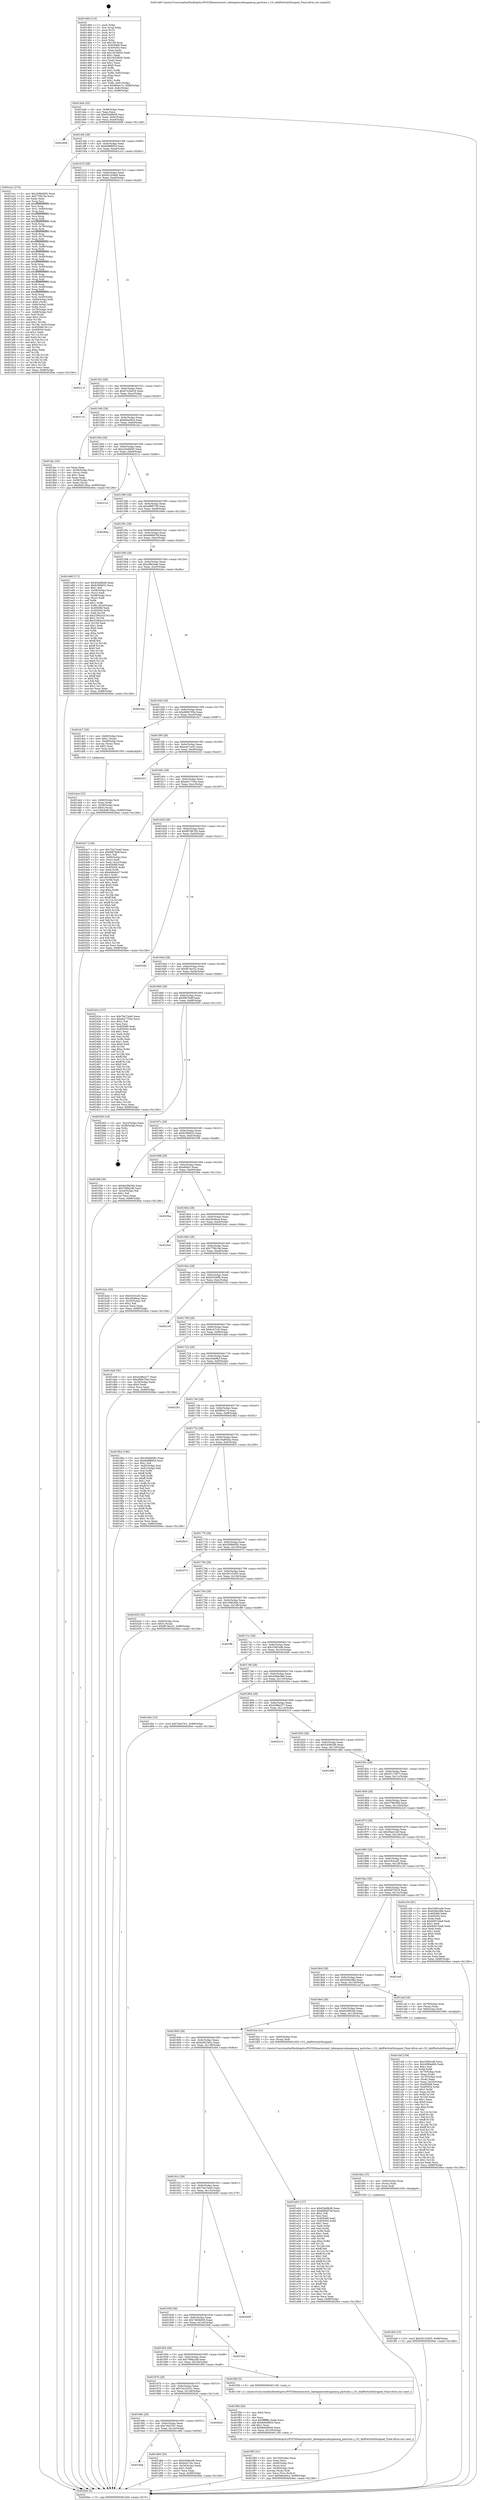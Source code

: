digraph "0x401460" {
  label = "0x401460 (/mnt/c/Users/mathe/Desktop/tcc/POCII/binaries/extr_labenginecodecgamecg_particles.c_CG_AddParticleShrapnel_Final-ollvm.out::main(0))"
  labelloc = "t"
  node[shape=record]

  Entry [label="",width=0.3,height=0.3,shape=circle,fillcolor=black,style=filled]
  "0x4014d4" [label="{
     0x4014d4 [32]\l
     | [instrs]\l
     &nbsp;&nbsp;0x4014d4 \<+6\>: mov -0x88(%rbp),%eax\l
     &nbsp;&nbsp;0x4014da \<+2\>: mov %eax,%ecx\l
     &nbsp;&nbsp;0x4014dc \<+6\>: sub $0x83ddfb08,%ecx\l
     &nbsp;&nbsp;0x4014e2 \<+6\>: mov %eax,-0x9c(%rbp)\l
     &nbsp;&nbsp;0x4014e8 \<+6\>: mov %ecx,-0xa0(%rbp)\l
     &nbsp;&nbsp;0x4014ee \<+6\>: je 0000000000402608 \<main+0x11a8\>\l
  }"]
  "0x402608" [label="{
     0x402608\l
  }", style=dashed]
  "0x4014f4" [label="{
     0x4014f4 [28]\l
     | [instrs]\l
     &nbsp;&nbsp;0x4014f4 \<+5\>: jmp 00000000004014f9 \<main+0x99\>\l
     &nbsp;&nbsp;0x4014f9 \<+6\>: mov -0x9c(%rbp),%eax\l
     &nbsp;&nbsp;0x4014ff \<+5\>: sub $0x848f895d,%eax\l
     &nbsp;&nbsp;0x401504 \<+6\>: mov %eax,-0xa4(%rbp)\l
     &nbsp;&nbsp;0x40150a \<+6\>: je 0000000000401a1c \<main+0x5bc\>\l
  }"]
  Exit [label="",width=0.3,height=0.3,shape=circle,fillcolor=black,style=filled,peripheries=2]
  "0x401a1c" [label="{
     0x401a1c [274]\l
     | [instrs]\l
     &nbsp;&nbsp;0x401a1c \<+5\>: mov $0x209b6092,%eax\l
     &nbsp;&nbsp;0x401a21 \<+5\>: mov $0x778b19a,%ecx\l
     &nbsp;&nbsp;0x401a26 \<+2\>: xor %edx,%edx\l
     &nbsp;&nbsp;0x401a28 \<+3\>: mov %rsp,%rsi\l
     &nbsp;&nbsp;0x401a2b \<+4\>: add $0xfffffffffffffff0,%rsi\l
     &nbsp;&nbsp;0x401a2f \<+3\>: mov %rsi,%rsp\l
     &nbsp;&nbsp;0x401a32 \<+4\>: mov %rsi,-0x80(%rbp)\l
     &nbsp;&nbsp;0x401a36 \<+3\>: mov %rsp,%rsi\l
     &nbsp;&nbsp;0x401a39 \<+4\>: add $0xfffffffffffffff0,%rsi\l
     &nbsp;&nbsp;0x401a3d \<+3\>: mov %rsi,%rsp\l
     &nbsp;&nbsp;0x401a40 \<+3\>: mov %rsp,%rdi\l
     &nbsp;&nbsp;0x401a43 \<+4\>: add $0xfffffffffffffff0,%rdi\l
     &nbsp;&nbsp;0x401a47 \<+3\>: mov %rdi,%rsp\l
     &nbsp;&nbsp;0x401a4a \<+4\>: mov %rdi,-0x78(%rbp)\l
     &nbsp;&nbsp;0x401a4e \<+3\>: mov %rsp,%rdi\l
     &nbsp;&nbsp;0x401a51 \<+4\>: add $0xfffffffffffffff0,%rdi\l
     &nbsp;&nbsp;0x401a55 \<+3\>: mov %rdi,%rsp\l
     &nbsp;&nbsp;0x401a58 \<+4\>: mov %rdi,-0x70(%rbp)\l
     &nbsp;&nbsp;0x401a5c \<+3\>: mov %rsp,%rdi\l
     &nbsp;&nbsp;0x401a5f \<+4\>: add $0xfffffffffffffff0,%rdi\l
     &nbsp;&nbsp;0x401a63 \<+3\>: mov %rdi,%rsp\l
     &nbsp;&nbsp;0x401a66 \<+4\>: mov %rdi,-0x68(%rbp)\l
     &nbsp;&nbsp;0x401a6a \<+3\>: mov %rsp,%rdi\l
     &nbsp;&nbsp;0x401a6d \<+4\>: add $0xfffffffffffffff0,%rdi\l
     &nbsp;&nbsp;0x401a71 \<+3\>: mov %rdi,%rsp\l
     &nbsp;&nbsp;0x401a74 \<+4\>: mov %rdi,-0x60(%rbp)\l
     &nbsp;&nbsp;0x401a78 \<+3\>: mov %rsp,%rdi\l
     &nbsp;&nbsp;0x401a7b \<+4\>: add $0xfffffffffffffff0,%rdi\l
     &nbsp;&nbsp;0x401a7f \<+3\>: mov %rdi,%rsp\l
     &nbsp;&nbsp;0x401a82 \<+4\>: mov %rdi,-0x58(%rbp)\l
     &nbsp;&nbsp;0x401a86 \<+3\>: mov %rsp,%rdi\l
     &nbsp;&nbsp;0x401a89 \<+4\>: add $0xfffffffffffffff0,%rdi\l
     &nbsp;&nbsp;0x401a8d \<+3\>: mov %rdi,%rsp\l
     &nbsp;&nbsp;0x401a90 \<+4\>: mov %rdi,-0x50(%rbp)\l
     &nbsp;&nbsp;0x401a94 \<+3\>: mov %rsp,%rdi\l
     &nbsp;&nbsp;0x401a97 \<+4\>: add $0xfffffffffffffff0,%rdi\l
     &nbsp;&nbsp;0x401a9b \<+3\>: mov %rdi,%rsp\l
     &nbsp;&nbsp;0x401a9e \<+4\>: mov %rdi,-0x48(%rbp)\l
     &nbsp;&nbsp;0x401aa2 \<+3\>: mov %rsp,%rdi\l
     &nbsp;&nbsp;0x401aa5 \<+4\>: add $0xfffffffffffffff0,%rdi\l
     &nbsp;&nbsp;0x401aa9 \<+3\>: mov %rdi,%rsp\l
     &nbsp;&nbsp;0x401aac \<+4\>: mov %rdi,-0x40(%rbp)\l
     &nbsp;&nbsp;0x401ab0 \<+4\>: mov -0x80(%rbp),%rdi\l
     &nbsp;&nbsp;0x401ab4 \<+6\>: movl $0x0,(%rdi)\l
     &nbsp;&nbsp;0x401aba \<+7\>: mov -0x8c(%rbp),%r8d\l
     &nbsp;&nbsp;0x401ac1 \<+3\>: mov %r8d,(%rsi)\l
     &nbsp;&nbsp;0x401ac4 \<+4\>: mov -0x78(%rbp),%rdi\l
     &nbsp;&nbsp;0x401ac8 \<+7\>: mov -0x98(%rbp),%r9\l
     &nbsp;&nbsp;0x401acf \<+3\>: mov %r9,(%rdi)\l
     &nbsp;&nbsp;0x401ad2 \<+3\>: cmpl $0x2,(%rsi)\l
     &nbsp;&nbsp;0x401ad5 \<+4\>: setne %r10b\l
     &nbsp;&nbsp;0x401ad9 \<+4\>: and $0x1,%r10b\l
     &nbsp;&nbsp;0x401add \<+4\>: mov %r10b,-0x35(%rbp)\l
     &nbsp;&nbsp;0x401ae1 \<+8\>: mov 0x405068,%r11d\l
     &nbsp;&nbsp;0x401ae9 \<+7\>: mov 0x405054,%ebx\l
     &nbsp;&nbsp;0x401af0 \<+3\>: sub $0x1,%edx\l
     &nbsp;&nbsp;0x401af3 \<+3\>: mov %r11d,%r14d\l
     &nbsp;&nbsp;0x401af6 \<+3\>: add %edx,%r14d\l
     &nbsp;&nbsp;0x401af9 \<+4\>: imul %r14d,%r11d\l
     &nbsp;&nbsp;0x401afd \<+4\>: and $0x1,%r11d\l
     &nbsp;&nbsp;0x401b01 \<+4\>: cmp $0x0,%r11d\l
     &nbsp;&nbsp;0x401b05 \<+4\>: sete %r10b\l
     &nbsp;&nbsp;0x401b09 \<+3\>: cmp $0xa,%ebx\l
     &nbsp;&nbsp;0x401b0c \<+4\>: setl %r15b\l
     &nbsp;&nbsp;0x401b10 \<+3\>: mov %r10b,%r12b\l
     &nbsp;&nbsp;0x401b13 \<+3\>: and %r15b,%r12b\l
     &nbsp;&nbsp;0x401b16 \<+3\>: xor %r15b,%r10b\l
     &nbsp;&nbsp;0x401b19 \<+3\>: or %r10b,%r12b\l
     &nbsp;&nbsp;0x401b1c \<+4\>: test $0x1,%r12b\l
     &nbsp;&nbsp;0x401b20 \<+3\>: cmovne %ecx,%eax\l
     &nbsp;&nbsp;0x401b23 \<+6\>: mov %eax,-0x88(%rbp)\l
     &nbsp;&nbsp;0x401b29 \<+5\>: jmp 00000000004026ee \<main+0x128e\>\l
  }"]
  "0x401510" [label="{
     0x401510 [28]\l
     | [instrs]\l
     &nbsp;&nbsp;0x401510 \<+5\>: jmp 0000000000401515 \<main+0xb5\>\l
     &nbsp;&nbsp;0x401515 \<+6\>: mov -0x9c(%rbp),%eax\l
     &nbsp;&nbsp;0x40151b \<+5\>: sub $0x951d36e9,%eax\l
     &nbsp;&nbsp;0x401520 \<+6\>: mov %eax,-0xa8(%rbp)\l
     &nbsp;&nbsp;0x401526 \<+6\>: je 000000000040211f \<main+0xcbf\>\l
  }"]
  "0x401fe9" [label="{
     0x401fe9 [15]\l
     | [instrs]\l
     &nbsp;&nbsp;0x401fe9 \<+10\>: movl $0x29133455,-0x88(%rbp)\l
     &nbsp;&nbsp;0x401ff3 \<+5\>: jmp 00000000004026ee \<main+0x128e\>\l
  }"]
  "0x40211f" [label="{
     0x40211f\l
  }", style=dashed]
  "0x40152c" [label="{
     0x40152c [28]\l
     | [instrs]\l
     &nbsp;&nbsp;0x40152c \<+5\>: jmp 0000000000401531 \<main+0xd1\>\l
     &nbsp;&nbsp;0x401531 \<+6\>: mov -0x9c(%rbp),%eax\l
     &nbsp;&nbsp;0x401537 \<+5\>: sub $0x97a3bd18,%eax\l
     &nbsp;&nbsp;0x40153c \<+6\>: mov %eax,-0xac(%rbp)\l
     &nbsp;&nbsp;0x401542 \<+6\>: je 0000000000402110 \<main+0xcb0\>\l
  }"]
  "0x401fda" [label="{
     0x401fda [15]\l
     | [instrs]\l
     &nbsp;&nbsp;0x401fda \<+4\>: mov -0x60(%rbp),%rax\l
     &nbsp;&nbsp;0x401fde \<+3\>: mov (%rax),%rax\l
     &nbsp;&nbsp;0x401fe1 \<+3\>: mov %rax,%rdi\l
     &nbsp;&nbsp;0x401fe4 \<+5\>: call 0000000000401030 \<free@plt\>\l
     | [calls]\l
     &nbsp;&nbsp;0x401030 \{1\} (unknown)\l
  }"]
  "0x402110" [label="{
     0x402110\l
  }", style=dashed]
  "0x401548" [label="{
     0x401548 [28]\l
     | [instrs]\l
     &nbsp;&nbsp;0x401548 \<+5\>: jmp 000000000040154d \<main+0xed\>\l
     &nbsp;&nbsp;0x40154d \<+6\>: mov -0x9c(%rbp),%eax\l
     &nbsp;&nbsp;0x401553 \<+5\>: sub $0x9dee0fc4,%eax\l
     &nbsp;&nbsp;0x401558 \<+6\>: mov %eax,-0xb0(%rbp)\l
     &nbsp;&nbsp;0x40155e \<+6\>: je 0000000000401fac \<main+0xb4c\>\l
  }"]
  "0x401f83" [label="{
     0x401f83 [41]\l
     | [instrs]\l
     &nbsp;&nbsp;0x401f83 \<+6\>: mov -0x150(%rbp),%ecx\l
     &nbsp;&nbsp;0x401f89 \<+3\>: imul %eax,%ecx\l
     &nbsp;&nbsp;0x401f8c \<+4\>: mov -0x60(%rbp),%rsi\l
     &nbsp;&nbsp;0x401f90 \<+3\>: mov (%rsi),%rsi\l
     &nbsp;&nbsp;0x401f93 \<+4\>: mov -0x58(%rbp),%rdi\l
     &nbsp;&nbsp;0x401f97 \<+3\>: movslq (%rdi),%rdi\l
     &nbsp;&nbsp;0x401f9a \<+3\>: mov %ecx,(%rsi,%rdi,4)\l
     &nbsp;&nbsp;0x401f9d \<+10\>: movl $0x9dee0fc4,-0x88(%rbp)\l
     &nbsp;&nbsp;0x401fa7 \<+5\>: jmp 00000000004026ee \<main+0x128e\>\l
  }"]
  "0x401fac" [label="{
     0x401fac [34]\l
     | [instrs]\l
     &nbsp;&nbsp;0x401fac \<+2\>: xor %eax,%eax\l
     &nbsp;&nbsp;0x401fae \<+4\>: mov -0x58(%rbp),%rcx\l
     &nbsp;&nbsp;0x401fb2 \<+2\>: mov (%rcx),%edx\l
     &nbsp;&nbsp;0x401fb4 \<+3\>: sub $0x1,%eax\l
     &nbsp;&nbsp;0x401fb7 \<+2\>: sub %eax,%edx\l
     &nbsp;&nbsp;0x401fb9 \<+4\>: mov -0x58(%rbp),%rcx\l
     &nbsp;&nbsp;0x401fbd \<+2\>: mov %edx,(%rcx)\l
     &nbsp;&nbsp;0x401fbf \<+10\>: movl $0x6d9158ca,-0x88(%rbp)\l
     &nbsp;&nbsp;0x401fc9 \<+5\>: jmp 00000000004026ee \<main+0x128e\>\l
  }"]
  "0x401564" [label="{
     0x401564 [28]\l
     | [instrs]\l
     &nbsp;&nbsp;0x401564 \<+5\>: jmp 0000000000401569 \<main+0x109\>\l
     &nbsp;&nbsp;0x401569 \<+6\>: mov -0x9c(%rbp),%eax\l
     &nbsp;&nbsp;0x40156f \<+5\>: sub $0xa2bd0d45,%eax\l
     &nbsp;&nbsp;0x401574 \<+6\>: mov %eax,-0xb4(%rbp)\l
     &nbsp;&nbsp;0x40157a \<+6\>: je 00000000004021cc \<main+0xd6c\>\l
  }"]
  "0x401f5b" [label="{
     0x401f5b [40]\l
     | [instrs]\l
     &nbsp;&nbsp;0x401f5b \<+5\>: mov $0x2,%ecx\l
     &nbsp;&nbsp;0x401f60 \<+1\>: cltd\l
     &nbsp;&nbsp;0x401f61 \<+2\>: idiv %ecx\l
     &nbsp;&nbsp;0x401f63 \<+6\>: imul $0xfffffffe,%edx,%ecx\l
     &nbsp;&nbsp;0x401f69 \<+6\>: add $0x8e648830,%ecx\l
     &nbsp;&nbsp;0x401f6f \<+3\>: add $0x1,%ecx\l
     &nbsp;&nbsp;0x401f72 \<+6\>: sub $0x8e648830,%ecx\l
     &nbsp;&nbsp;0x401f78 \<+6\>: mov %ecx,-0x150(%rbp)\l
     &nbsp;&nbsp;0x401f7e \<+5\>: call 0000000000401160 \<next_i\>\l
     | [calls]\l
     &nbsp;&nbsp;0x401160 \{1\} (/mnt/c/Users/mathe/Desktop/tcc/POCII/binaries/extr_labenginecodecgamecg_particles.c_CG_AddParticleShrapnel_Final-ollvm.out::next_i)\l
  }"]
  "0x4021cc" [label="{
     0x4021cc\l
  }", style=dashed]
  "0x401580" [label="{
     0x401580 [28]\l
     | [instrs]\l
     &nbsp;&nbsp;0x401580 \<+5\>: jmp 0000000000401585 \<main+0x125\>\l
     &nbsp;&nbsp;0x401585 \<+6\>: mov -0x9c(%rbp),%eax\l
     &nbsp;&nbsp;0x40158b \<+5\>: sub $0xaf8f0756,%eax\l
     &nbsp;&nbsp;0x401590 \<+6\>: mov %eax,-0xb8(%rbp)\l
     &nbsp;&nbsp;0x401596 \<+6\>: je 000000000040266a \<main+0x120a\>\l
  }"]
  "0x401de4" [label="{
     0x401de4 [32]\l
     | [instrs]\l
     &nbsp;&nbsp;0x401de4 \<+4\>: mov -0x60(%rbp),%rdi\l
     &nbsp;&nbsp;0x401de8 \<+3\>: mov %rax,(%rdi)\l
     &nbsp;&nbsp;0x401deb \<+4\>: mov -0x58(%rbp),%rax\l
     &nbsp;&nbsp;0x401def \<+6\>: movl $0x0,(%rax)\l
     &nbsp;&nbsp;0x401df5 \<+10\>: movl $0x6d9158ca,-0x88(%rbp)\l
     &nbsp;&nbsp;0x401dff \<+5\>: jmp 00000000004026ee \<main+0x128e\>\l
  }"]
  "0x40266a" [label="{
     0x40266a\l
  }", style=dashed]
  "0x40159c" [label="{
     0x40159c [28]\l
     | [instrs]\l
     &nbsp;&nbsp;0x40159c \<+5\>: jmp 00000000004015a1 \<main+0x141\>\l
     &nbsp;&nbsp;0x4015a1 \<+6\>: mov -0x9c(%rbp),%eax\l
     &nbsp;&nbsp;0x4015a7 \<+5\>: sub $0xb666d7bf,%eax\l
     &nbsp;&nbsp;0x4015ac \<+6\>: mov %eax,-0xbc(%rbp)\l
     &nbsp;&nbsp;0x4015b2 \<+6\>: je 0000000000401e8d \<main+0xa2d\>\l
  }"]
  "0x4019a8" [label="{
     0x4019a8\l
  }", style=dashed]
  "0x401e8d" [label="{
     0x401e8d [171]\l
     | [instrs]\l
     &nbsp;&nbsp;0x401e8d \<+5\>: mov $0x83ddfb08,%eax\l
     &nbsp;&nbsp;0x401e92 \<+5\>: mov $0xfc569d32,%ecx\l
     &nbsp;&nbsp;0x401e97 \<+2\>: mov $0x1,%dl\l
     &nbsp;&nbsp;0x401e99 \<+4\>: mov -0x58(%rbp),%rsi\l
     &nbsp;&nbsp;0x401e9d \<+2\>: mov (%rsi),%edi\l
     &nbsp;&nbsp;0x401e9f \<+4\>: mov -0x68(%rbp),%rsi\l
     &nbsp;&nbsp;0x401ea3 \<+2\>: cmp (%rsi),%edi\l
     &nbsp;&nbsp;0x401ea5 \<+4\>: setl %r8b\l
     &nbsp;&nbsp;0x401ea9 \<+4\>: and $0x1,%r8b\l
     &nbsp;&nbsp;0x401ead \<+4\>: mov %r8b,-0x2d(%rbp)\l
     &nbsp;&nbsp;0x401eb1 \<+7\>: mov 0x405068,%edi\l
     &nbsp;&nbsp;0x401eb8 \<+8\>: mov 0x405054,%r9d\l
     &nbsp;&nbsp;0x401ec0 \<+3\>: mov %edi,%r10d\l
     &nbsp;&nbsp;0x401ec3 \<+7\>: sub $0x229b2e1f,%r10d\l
     &nbsp;&nbsp;0x401eca \<+4\>: sub $0x1,%r10d\l
     &nbsp;&nbsp;0x401ece \<+7\>: add $0x229b2e1f,%r10d\l
     &nbsp;&nbsp;0x401ed5 \<+4\>: imul %r10d,%edi\l
     &nbsp;&nbsp;0x401ed9 \<+3\>: and $0x1,%edi\l
     &nbsp;&nbsp;0x401edc \<+3\>: cmp $0x0,%edi\l
     &nbsp;&nbsp;0x401edf \<+4\>: sete %r8b\l
     &nbsp;&nbsp;0x401ee3 \<+4\>: cmp $0xa,%r9d\l
     &nbsp;&nbsp;0x401ee7 \<+4\>: setl %r11b\l
     &nbsp;&nbsp;0x401eeb \<+3\>: mov %r8b,%bl\l
     &nbsp;&nbsp;0x401eee \<+3\>: xor $0xff,%bl\l
     &nbsp;&nbsp;0x401ef1 \<+3\>: mov %r11b,%r14b\l
     &nbsp;&nbsp;0x401ef4 \<+4\>: xor $0xff,%r14b\l
     &nbsp;&nbsp;0x401ef8 \<+3\>: xor $0x0,%dl\l
     &nbsp;&nbsp;0x401efb \<+3\>: mov %bl,%r15b\l
     &nbsp;&nbsp;0x401efe \<+4\>: and $0x0,%r15b\l
     &nbsp;&nbsp;0x401f02 \<+3\>: and %dl,%r8b\l
     &nbsp;&nbsp;0x401f05 \<+3\>: mov %r14b,%r12b\l
     &nbsp;&nbsp;0x401f08 \<+4\>: and $0x0,%r12b\l
     &nbsp;&nbsp;0x401f0c \<+3\>: and %dl,%r11b\l
     &nbsp;&nbsp;0x401f0f \<+3\>: or %r8b,%r15b\l
     &nbsp;&nbsp;0x401f12 \<+3\>: or %r11b,%r12b\l
     &nbsp;&nbsp;0x401f15 \<+3\>: xor %r12b,%r15b\l
     &nbsp;&nbsp;0x401f18 \<+3\>: or %r14b,%bl\l
     &nbsp;&nbsp;0x401f1b \<+3\>: xor $0xff,%bl\l
     &nbsp;&nbsp;0x401f1e \<+3\>: or $0x0,%dl\l
     &nbsp;&nbsp;0x401f21 \<+2\>: and %dl,%bl\l
     &nbsp;&nbsp;0x401f23 \<+3\>: or %bl,%r15b\l
     &nbsp;&nbsp;0x401f26 \<+4\>: test $0x1,%r15b\l
     &nbsp;&nbsp;0x401f2a \<+3\>: cmovne %ecx,%eax\l
     &nbsp;&nbsp;0x401f2d \<+6\>: mov %eax,-0x88(%rbp)\l
     &nbsp;&nbsp;0x401f33 \<+5\>: jmp 00000000004026ee \<main+0x128e\>\l
  }"]
  "0x4015b8" [label="{
     0x4015b8 [28]\l
     | [instrs]\l
     &nbsp;&nbsp;0x4015b8 \<+5\>: jmp 00000000004015bd \<main+0x15d\>\l
     &nbsp;&nbsp;0x4015bd \<+6\>: mov -0x9c(%rbp),%eax\l
     &nbsp;&nbsp;0x4015c3 \<+5\>: sub $0xcf9b3eab,%eax\l
     &nbsp;&nbsp;0x4015c8 \<+6\>: mov %eax,-0xc0(%rbp)\l
     &nbsp;&nbsp;0x4015ce \<+6\>: je 00000000004022ea \<main+0xe8a\>\l
  }"]
  "0x401d6d" [label="{
     0x401d6d [30]\l
     | [instrs]\l
     &nbsp;&nbsp;0x401d6d \<+5\>: mov $0x5458e2f6,%eax\l
     &nbsp;&nbsp;0x401d72 \<+5\>: mov $0xbcb7c0c,%ecx\l
     &nbsp;&nbsp;0x401d77 \<+3\>: mov -0x34(%rbp),%edx\l
     &nbsp;&nbsp;0x401d7a \<+3\>: cmp $0x1,%edx\l
     &nbsp;&nbsp;0x401d7d \<+3\>: cmovl %ecx,%eax\l
     &nbsp;&nbsp;0x401d80 \<+6\>: mov %eax,-0x88(%rbp)\l
     &nbsp;&nbsp;0x401d86 \<+5\>: jmp 00000000004026ee \<main+0x128e\>\l
  }"]
  "0x4022ea" [label="{
     0x4022ea\l
  }", style=dashed]
  "0x4015d4" [label="{
     0x4015d4 [28]\l
     | [instrs]\l
     &nbsp;&nbsp;0x4015d4 \<+5\>: jmp 00000000004015d9 \<main+0x179\>\l
     &nbsp;&nbsp;0x4015d9 \<+6\>: mov -0x9c(%rbp),%eax\l
     &nbsp;&nbsp;0x4015df \<+5\>: sub $0xd08b705e,%eax\l
     &nbsp;&nbsp;0x4015e4 \<+6\>: mov %eax,-0xc4(%rbp)\l
     &nbsp;&nbsp;0x4015ea \<+6\>: je 0000000000401dc7 \<main+0x967\>\l
  }"]
  "0x40198c" [label="{
     0x40198c [28]\l
     | [instrs]\l
     &nbsp;&nbsp;0x40198c \<+5\>: jmp 0000000000401991 \<main+0x531\>\l
     &nbsp;&nbsp;0x401991 \<+6\>: mov -0x9c(%rbp),%eax\l
     &nbsp;&nbsp;0x401997 \<+5\>: sub $0x7eb47fc1,%eax\l
     &nbsp;&nbsp;0x40199c \<+6\>: mov %eax,-0x14c(%rbp)\l
     &nbsp;&nbsp;0x4019a2 \<+6\>: je 0000000000401d6d \<main+0x90d\>\l
  }"]
  "0x401dc7" [label="{
     0x401dc7 [29]\l
     | [instrs]\l
     &nbsp;&nbsp;0x401dc7 \<+4\>: mov -0x68(%rbp),%rax\l
     &nbsp;&nbsp;0x401dcb \<+6\>: movl $0x1,(%rax)\l
     &nbsp;&nbsp;0x401dd1 \<+4\>: mov -0x68(%rbp),%rax\l
     &nbsp;&nbsp;0x401dd5 \<+3\>: movslq (%rax),%rax\l
     &nbsp;&nbsp;0x401dd8 \<+4\>: shl $0x2,%rax\l
     &nbsp;&nbsp;0x401ddc \<+3\>: mov %rax,%rdi\l
     &nbsp;&nbsp;0x401ddf \<+5\>: call 0000000000401050 \<malloc@plt\>\l
     | [calls]\l
     &nbsp;&nbsp;0x401050 \{1\} (unknown)\l
  }"]
  "0x4015f0" [label="{
     0x4015f0 [28]\l
     | [instrs]\l
     &nbsp;&nbsp;0x4015f0 \<+5\>: jmp 00000000004015f5 \<main+0x195\>\l
     &nbsp;&nbsp;0x4015f5 \<+6\>: mov -0x9c(%rbp),%eax\l
     &nbsp;&nbsp;0x4015fb \<+5\>: sub $0xe4e7ce43,%eax\l
     &nbsp;&nbsp;0x401600 \<+6\>: mov %eax,-0xc8(%rbp)\l
     &nbsp;&nbsp;0x401606 \<+6\>: je 0000000000402323 \<main+0xec3\>\l
  }"]
  "0x40262d" [label="{
     0x40262d\l
  }", style=dashed]
  "0x402323" [label="{
     0x402323\l
  }", style=dashed]
  "0x40160c" [label="{
     0x40160c [28]\l
     | [instrs]\l
     &nbsp;&nbsp;0x40160c \<+5\>: jmp 0000000000401611 \<main+0x1b1\>\l
     &nbsp;&nbsp;0x401611 \<+6\>: mov -0x9c(%rbp),%eax\l
     &nbsp;&nbsp;0x401617 \<+5\>: sub $0xebc7755a,%eax\l
     &nbsp;&nbsp;0x40161c \<+6\>: mov %eax,-0xcc(%rbp)\l
     &nbsp;&nbsp;0x401622 \<+6\>: je 00000000004024c7 \<main+0x1067\>\l
  }"]
  "0x401970" [label="{
     0x401970 [28]\l
     | [instrs]\l
     &nbsp;&nbsp;0x401970 \<+5\>: jmp 0000000000401975 \<main+0x515\>\l
     &nbsp;&nbsp;0x401975 \<+6\>: mov -0x9c(%rbp),%eax\l
     &nbsp;&nbsp;0x40197b \<+5\>: sub $0x7e21b231,%eax\l
     &nbsp;&nbsp;0x401980 \<+6\>: mov %eax,-0x148(%rbp)\l
     &nbsp;&nbsp;0x401986 \<+6\>: je 000000000040262d \<main+0x11cd\>\l
  }"]
  "0x4024c7" [label="{
     0x4024c7 [156]\l
     | [instrs]\l
     &nbsp;&nbsp;0x4024c7 \<+5\>: mov $0x70a73e40,%eax\l
     &nbsp;&nbsp;0x4024cc \<+5\>: mov $0xf987fa9f,%ecx\l
     &nbsp;&nbsp;0x4024d1 \<+2\>: mov $0x1,%dl\l
     &nbsp;&nbsp;0x4024d3 \<+4\>: mov -0x80(%rbp),%rsi\l
     &nbsp;&nbsp;0x4024d7 \<+2\>: mov (%rsi),%edi\l
     &nbsp;&nbsp;0x4024d9 \<+3\>: mov %edi,-0x2c(%rbp)\l
     &nbsp;&nbsp;0x4024dc \<+7\>: mov 0x405068,%edi\l
     &nbsp;&nbsp;0x4024e3 \<+8\>: mov 0x405054,%r8d\l
     &nbsp;&nbsp;0x4024eb \<+3\>: mov %edi,%r9d\l
     &nbsp;&nbsp;0x4024ee \<+7\>: sub $0xeb8a9c07,%r9d\l
     &nbsp;&nbsp;0x4024f5 \<+4\>: sub $0x1,%r9d\l
     &nbsp;&nbsp;0x4024f9 \<+7\>: add $0xeb8a9c07,%r9d\l
     &nbsp;&nbsp;0x402500 \<+4\>: imul %r9d,%edi\l
     &nbsp;&nbsp;0x402504 \<+3\>: and $0x1,%edi\l
     &nbsp;&nbsp;0x402507 \<+3\>: cmp $0x0,%edi\l
     &nbsp;&nbsp;0x40250a \<+4\>: sete %r10b\l
     &nbsp;&nbsp;0x40250e \<+4\>: cmp $0xa,%r8d\l
     &nbsp;&nbsp;0x402512 \<+4\>: setl %r11b\l
     &nbsp;&nbsp;0x402516 \<+3\>: mov %r10b,%bl\l
     &nbsp;&nbsp;0x402519 \<+3\>: xor $0xff,%bl\l
     &nbsp;&nbsp;0x40251c \<+3\>: mov %r11b,%r14b\l
     &nbsp;&nbsp;0x40251f \<+4\>: xor $0xff,%r14b\l
     &nbsp;&nbsp;0x402523 \<+3\>: xor $0x0,%dl\l
     &nbsp;&nbsp;0x402526 \<+3\>: mov %bl,%r15b\l
     &nbsp;&nbsp;0x402529 \<+4\>: and $0x0,%r15b\l
     &nbsp;&nbsp;0x40252d \<+3\>: and %dl,%r10b\l
     &nbsp;&nbsp;0x402530 \<+3\>: mov %r14b,%r12b\l
     &nbsp;&nbsp;0x402533 \<+4\>: and $0x0,%r12b\l
     &nbsp;&nbsp;0x402537 \<+3\>: and %dl,%r11b\l
     &nbsp;&nbsp;0x40253a \<+3\>: or %r10b,%r15b\l
     &nbsp;&nbsp;0x40253d \<+3\>: or %r11b,%r12b\l
     &nbsp;&nbsp;0x402540 \<+3\>: xor %r12b,%r15b\l
     &nbsp;&nbsp;0x402543 \<+3\>: or %r14b,%bl\l
     &nbsp;&nbsp;0x402546 \<+3\>: xor $0xff,%bl\l
     &nbsp;&nbsp;0x402549 \<+3\>: or $0x0,%dl\l
     &nbsp;&nbsp;0x40254c \<+2\>: and %dl,%bl\l
     &nbsp;&nbsp;0x40254e \<+3\>: or %bl,%r15b\l
     &nbsp;&nbsp;0x402551 \<+4\>: test $0x1,%r15b\l
     &nbsp;&nbsp;0x402555 \<+3\>: cmovne %ecx,%eax\l
     &nbsp;&nbsp;0x402558 \<+6\>: mov %eax,-0x88(%rbp)\l
     &nbsp;&nbsp;0x40255e \<+5\>: jmp 00000000004026ee \<main+0x128e\>\l
  }"]
  "0x401628" [label="{
     0x401628 [28]\l
     | [instrs]\l
     &nbsp;&nbsp;0x401628 \<+5\>: jmp 000000000040162d \<main+0x1cd\>\l
     &nbsp;&nbsp;0x40162d \<+6\>: mov -0x9c(%rbp),%eax\l
     &nbsp;&nbsp;0x401633 \<+5\>: sub $0xf8786700,%eax\l
     &nbsp;&nbsp;0x401638 \<+6\>: mov %eax,-0xd0(%rbp)\l
     &nbsp;&nbsp;0x40163e \<+6\>: je 0000000000402081 \<main+0xc21\>\l
  }"]
  "0x401f56" [label="{
     0x401f56 [5]\l
     | [instrs]\l
     &nbsp;&nbsp;0x401f56 \<+5\>: call 0000000000401160 \<next_i\>\l
     | [calls]\l
     &nbsp;&nbsp;0x401160 \{1\} (/mnt/c/Users/mathe/Desktop/tcc/POCII/binaries/extr_labenginecodecgamecg_particles.c_CG_AddParticleShrapnel_Final-ollvm.out::next_i)\l
  }"]
  "0x402081" [label="{
     0x402081\l
  }", style=dashed]
  "0x401644" [label="{
     0x401644 [28]\l
     | [instrs]\l
     &nbsp;&nbsp;0x401644 \<+5\>: jmp 0000000000401649 \<main+0x1e9\>\l
     &nbsp;&nbsp;0x401649 \<+6\>: mov -0x9c(%rbp),%eax\l
     &nbsp;&nbsp;0x40164f \<+5\>: sub $0xf87dec52,%eax\l
     &nbsp;&nbsp;0x401654 \<+6\>: mov %eax,-0xd4(%rbp)\l
     &nbsp;&nbsp;0x40165a \<+6\>: je 000000000040243e \<main+0xfde\>\l
  }"]
  "0x401954" [label="{
     0x401954 [28]\l
     | [instrs]\l
     &nbsp;&nbsp;0x401954 \<+5\>: jmp 0000000000401959 \<main+0x4f9\>\l
     &nbsp;&nbsp;0x401959 \<+6\>: mov -0x9c(%rbp),%eax\l
     &nbsp;&nbsp;0x40195f \<+5\>: sub $0x768fa2d8,%eax\l
     &nbsp;&nbsp;0x401964 \<+6\>: mov %eax,-0x144(%rbp)\l
     &nbsp;&nbsp;0x40196a \<+6\>: je 0000000000401f56 \<main+0xaf6\>\l
  }"]
  "0x40243e" [label="{
     0x40243e [137]\l
     | [instrs]\l
     &nbsp;&nbsp;0x40243e \<+5\>: mov $0x70a73e40,%eax\l
     &nbsp;&nbsp;0x402443 \<+5\>: mov $0xebc7755a,%ecx\l
     &nbsp;&nbsp;0x402448 \<+2\>: mov $0x1,%dl\l
     &nbsp;&nbsp;0x40244a \<+2\>: xor %esi,%esi\l
     &nbsp;&nbsp;0x40244c \<+7\>: mov 0x405068,%edi\l
     &nbsp;&nbsp;0x402453 \<+8\>: mov 0x405054,%r8d\l
     &nbsp;&nbsp;0x40245b \<+3\>: sub $0x1,%esi\l
     &nbsp;&nbsp;0x40245e \<+3\>: mov %edi,%r9d\l
     &nbsp;&nbsp;0x402461 \<+3\>: add %esi,%r9d\l
     &nbsp;&nbsp;0x402464 \<+4\>: imul %r9d,%edi\l
     &nbsp;&nbsp;0x402468 \<+3\>: and $0x1,%edi\l
     &nbsp;&nbsp;0x40246b \<+3\>: cmp $0x0,%edi\l
     &nbsp;&nbsp;0x40246e \<+4\>: sete %r10b\l
     &nbsp;&nbsp;0x402472 \<+4\>: cmp $0xa,%r8d\l
     &nbsp;&nbsp;0x402476 \<+4\>: setl %r11b\l
     &nbsp;&nbsp;0x40247a \<+3\>: mov %r10b,%bl\l
     &nbsp;&nbsp;0x40247d \<+3\>: xor $0xff,%bl\l
     &nbsp;&nbsp;0x402480 \<+3\>: mov %r11b,%r14b\l
     &nbsp;&nbsp;0x402483 \<+4\>: xor $0xff,%r14b\l
     &nbsp;&nbsp;0x402487 \<+3\>: xor $0x0,%dl\l
     &nbsp;&nbsp;0x40248a \<+3\>: mov %bl,%r15b\l
     &nbsp;&nbsp;0x40248d \<+4\>: and $0x0,%r15b\l
     &nbsp;&nbsp;0x402491 \<+3\>: and %dl,%r10b\l
     &nbsp;&nbsp;0x402494 \<+3\>: mov %r14b,%r12b\l
     &nbsp;&nbsp;0x402497 \<+4\>: and $0x0,%r12b\l
     &nbsp;&nbsp;0x40249b \<+3\>: and %dl,%r11b\l
     &nbsp;&nbsp;0x40249e \<+3\>: or %r10b,%r15b\l
     &nbsp;&nbsp;0x4024a1 \<+3\>: or %r11b,%r12b\l
     &nbsp;&nbsp;0x4024a4 \<+3\>: xor %r12b,%r15b\l
     &nbsp;&nbsp;0x4024a7 \<+3\>: or %r14b,%bl\l
     &nbsp;&nbsp;0x4024aa \<+3\>: xor $0xff,%bl\l
     &nbsp;&nbsp;0x4024ad \<+3\>: or $0x0,%dl\l
     &nbsp;&nbsp;0x4024b0 \<+2\>: and %dl,%bl\l
     &nbsp;&nbsp;0x4024b2 \<+3\>: or %bl,%r15b\l
     &nbsp;&nbsp;0x4024b5 \<+4\>: test $0x1,%r15b\l
     &nbsp;&nbsp;0x4024b9 \<+3\>: cmovne %ecx,%eax\l
     &nbsp;&nbsp;0x4024bc \<+6\>: mov %eax,-0x88(%rbp)\l
     &nbsp;&nbsp;0x4024c2 \<+5\>: jmp 00000000004026ee \<main+0x128e\>\l
  }"]
  "0x401660" [label="{
     0x401660 [28]\l
     | [instrs]\l
     &nbsp;&nbsp;0x401660 \<+5\>: jmp 0000000000401665 \<main+0x205\>\l
     &nbsp;&nbsp;0x401665 \<+6\>: mov -0x9c(%rbp),%eax\l
     &nbsp;&nbsp;0x40166b \<+5\>: sub $0xf987fa9f,%eax\l
     &nbsp;&nbsp;0x401670 \<+6\>: mov %eax,-0xd8(%rbp)\l
     &nbsp;&nbsp;0x401676 \<+6\>: je 0000000000402563 \<main+0x1103\>\l
  }"]
  "0x4023b6" [label="{
     0x4023b6\l
  }", style=dashed]
  "0x402563" [label="{
     0x402563 [18]\l
     | [instrs]\l
     &nbsp;&nbsp;0x402563 \<+3\>: mov -0x2c(%rbp),%eax\l
     &nbsp;&nbsp;0x402566 \<+4\>: lea -0x28(%rbp),%rsp\l
     &nbsp;&nbsp;0x40256a \<+1\>: pop %rbx\l
     &nbsp;&nbsp;0x40256b \<+2\>: pop %r12\l
     &nbsp;&nbsp;0x40256d \<+2\>: pop %r13\l
     &nbsp;&nbsp;0x40256f \<+2\>: pop %r14\l
     &nbsp;&nbsp;0x402571 \<+2\>: pop %r15\l
     &nbsp;&nbsp;0x402573 \<+1\>: pop %rbp\l
     &nbsp;&nbsp;0x402574 \<+1\>: ret\l
  }"]
  "0x40167c" [label="{
     0x40167c [28]\l
     | [instrs]\l
     &nbsp;&nbsp;0x40167c \<+5\>: jmp 0000000000401681 \<main+0x221\>\l
     &nbsp;&nbsp;0x401681 \<+6\>: mov -0x9c(%rbp),%eax\l
     &nbsp;&nbsp;0x401687 \<+5\>: sub $0xfc569d32,%eax\l
     &nbsp;&nbsp;0x40168c \<+6\>: mov %eax,-0xdc(%rbp)\l
     &nbsp;&nbsp;0x401692 \<+6\>: je 0000000000401f38 \<main+0xad8\>\l
  }"]
  "0x401938" [label="{
     0x401938 [28]\l
     | [instrs]\l
     &nbsp;&nbsp;0x401938 \<+5\>: jmp 000000000040193d \<main+0x4dd\>\l
     &nbsp;&nbsp;0x40193d \<+6\>: mov -0x9c(%rbp),%eax\l
     &nbsp;&nbsp;0x401943 \<+5\>: sub $0x7465b605,%eax\l
     &nbsp;&nbsp;0x401948 \<+6\>: mov %eax,-0x140(%rbp)\l
     &nbsp;&nbsp;0x40194e \<+6\>: je 00000000004023b6 \<main+0xf56\>\l
  }"]
  "0x401f38" [label="{
     0x401f38 [30]\l
     | [instrs]\l
     &nbsp;&nbsp;0x401f38 \<+5\>: mov $0x6a39634b,%eax\l
     &nbsp;&nbsp;0x401f3d \<+5\>: mov $0x768fa2d8,%ecx\l
     &nbsp;&nbsp;0x401f42 \<+3\>: mov -0x2d(%rbp),%dl\l
     &nbsp;&nbsp;0x401f45 \<+3\>: test $0x1,%dl\l
     &nbsp;&nbsp;0x401f48 \<+3\>: cmovne %ecx,%eax\l
     &nbsp;&nbsp;0x401f4b \<+6\>: mov %eax,-0x88(%rbp)\l
     &nbsp;&nbsp;0x401f51 \<+5\>: jmp 00000000004026ee \<main+0x128e\>\l
  }"]
  "0x401698" [label="{
     0x401698 [28]\l
     | [instrs]\l
     &nbsp;&nbsp;0x401698 \<+5\>: jmp 000000000040169d \<main+0x23d\>\l
     &nbsp;&nbsp;0x40169d \<+6\>: mov -0x9c(%rbp),%eax\l
     &nbsp;&nbsp;0x4016a3 \<+5\>: sub $0xa6bfc2,%eax\l
     &nbsp;&nbsp;0x4016a8 \<+6\>: mov %eax,-0xe0(%rbp)\l
     &nbsp;&nbsp;0x4016ae \<+6\>: je 00000000004025ba \<main+0x115a\>\l
  }"]
  "0x4026d9" [label="{
     0x4026d9\l
  }", style=dashed]
  "0x4025ba" [label="{
     0x4025ba\l
  }", style=dashed]
  "0x4016b4" [label="{
     0x4016b4 [28]\l
     | [instrs]\l
     &nbsp;&nbsp;0x4016b4 \<+5\>: jmp 00000000004016b9 \<main+0x259\>\l
     &nbsp;&nbsp;0x4016b9 \<+6\>: mov -0x9c(%rbp),%eax\l
     &nbsp;&nbsp;0x4016bf \<+5\>: sub $0x28c9eea,%eax\l
     &nbsp;&nbsp;0x4016c4 \<+6\>: mov %eax,-0xe4(%rbp)\l
     &nbsp;&nbsp;0x4016ca \<+6\>: je 0000000000401b4c \<main+0x6ec\>\l
  }"]
  "0x40191c" [label="{
     0x40191c [28]\l
     | [instrs]\l
     &nbsp;&nbsp;0x40191c \<+5\>: jmp 0000000000401921 \<main+0x4c1\>\l
     &nbsp;&nbsp;0x401921 \<+6\>: mov -0x9c(%rbp),%eax\l
     &nbsp;&nbsp;0x401927 \<+5\>: sub $0x70a73e40,%eax\l
     &nbsp;&nbsp;0x40192c \<+6\>: mov %eax,-0x13c(%rbp)\l
     &nbsp;&nbsp;0x401932 \<+6\>: je 00000000004026d9 \<main+0x1279\>\l
  }"]
  "0x401b4c" [label="{
     0x401b4c\l
  }", style=dashed]
  "0x4016d0" [label="{
     0x4016d0 [28]\l
     | [instrs]\l
     &nbsp;&nbsp;0x4016d0 \<+5\>: jmp 00000000004016d5 \<main+0x275\>\l
     &nbsp;&nbsp;0x4016d5 \<+6\>: mov -0x9c(%rbp),%eax\l
     &nbsp;&nbsp;0x4016db \<+5\>: sub $0x778b19a,%eax\l
     &nbsp;&nbsp;0x4016e0 \<+6\>: mov %eax,-0xe8(%rbp)\l
     &nbsp;&nbsp;0x4016e6 \<+6\>: je 0000000000401b2e \<main+0x6ce\>\l
  }"]
  "0x401e04" [label="{
     0x401e04 [137]\l
     | [instrs]\l
     &nbsp;&nbsp;0x401e04 \<+5\>: mov $0x83ddfb08,%eax\l
     &nbsp;&nbsp;0x401e09 \<+5\>: mov $0xb666d7bf,%ecx\l
     &nbsp;&nbsp;0x401e0e \<+2\>: mov $0x1,%dl\l
     &nbsp;&nbsp;0x401e10 \<+2\>: xor %esi,%esi\l
     &nbsp;&nbsp;0x401e12 \<+7\>: mov 0x405068,%edi\l
     &nbsp;&nbsp;0x401e19 \<+8\>: mov 0x405054,%r8d\l
     &nbsp;&nbsp;0x401e21 \<+3\>: sub $0x1,%esi\l
     &nbsp;&nbsp;0x401e24 \<+3\>: mov %edi,%r9d\l
     &nbsp;&nbsp;0x401e27 \<+3\>: add %esi,%r9d\l
     &nbsp;&nbsp;0x401e2a \<+4\>: imul %r9d,%edi\l
     &nbsp;&nbsp;0x401e2e \<+3\>: and $0x1,%edi\l
     &nbsp;&nbsp;0x401e31 \<+3\>: cmp $0x0,%edi\l
     &nbsp;&nbsp;0x401e34 \<+4\>: sete %r10b\l
     &nbsp;&nbsp;0x401e38 \<+4\>: cmp $0xa,%r8d\l
     &nbsp;&nbsp;0x401e3c \<+4\>: setl %r11b\l
     &nbsp;&nbsp;0x401e40 \<+3\>: mov %r10b,%bl\l
     &nbsp;&nbsp;0x401e43 \<+3\>: xor $0xff,%bl\l
     &nbsp;&nbsp;0x401e46 \<+3\>: mov %r11b,%r14b\l
     &nbsp;&nbsp;0x401e49 \<+4\>: xor $0xff,%r14b\l
     &nbsp;&nbsp;0x401e4d \<+3\>: xor $0x1,%dl\l
     &nbsp;&nbsp;0x401e50 \<+3\>: mov %bl,%r15b\l
     &nbsp;&nbsp;0x401e53 \<+4\>: and $0xff,%r15b\l
     &nbsp;&nbsp;0x401e57 \<+3\>: and %dl,%r10b\l
     &nbsp;&nbsp;0x401e5a \<+3\>: mov %r14b,%r12b\l
     &nbsp;&nbsp;0x401e5d \<+4\>: and $0xff,%r12b\l
     &nbsp;&nbsp;0x401e61 \<+3\>: and %dl,%r11b\l
     &nbsp;&nbsp;0x401e64 \<+3\>: or %r10b,%r15b\l
     &nbsp;&nbsp;0x401e67 \<+3\>: or %r11b,%r12b\l
     &nbsp;&nbsp;0x401e6a \<+3\>: xor %r12b,%r15b\l
     &nbsp;&nbsp;0x401e6d \<+3\>: or %r14b,%bl\l
     &nbsp;&nbsp;0x401e70 \<+3\>: xor $0xff,%bl\l
     &nbsp;&nbsp;0x401e73 \<+3\>: or $0x1,%dl\l
     &nbsp;&nbsp;0x401e76 \<+2\>: and %dl,%bl\l
     &nbsp;&nbsp;0x401e78 \<+3\>: or %bl,%r15b\l
     &nbsp;&nbsp;0x401e7b \<+4\>: test $0x1,%r15b\l
     &nbsp;&nbsp;0x401e7f \<+3\>: cmovne %ecx,%eax\l
     &nbsp;&nbsp;0x401e82 \<+6\>: mov %eax,-0x88(%rbp)\l
     &nbsp;&nbsp;0x401e88 \<+5\>: jmp 00000000004026ee \<main+0x128e\>\l
  }"]
  "0x401b2e" [label="{
     0x401b2e [30]\l
     | [instrs]\l
     &nbsp;&nbsp;0x401b2e \<+5\>: mov $0x5c63caf2,%eax\l
     &nbsp;&nbsp;0x401b33 \<+5\>: mov $0x28c9eea,%ecx\l
     &nbsp;&nbsp;0x401b38 \<+3\>: mov -0x35(%rbp),%dl\l
     &nbsp;&nbsp;0x401b3b \<+3\>: test $0x1,%dl\l
     &nbsp;&nbsp;0x401b3e \<+3\>: cmovne %ecx,%eax\l
     &nbsp;&nbsp;0x401b41 \<+6\>: mov %eax,-0x88(%rbp)\l
     &nbsp;&nbsp;0x401b47 \<+5\>: jmp 00000000004026ee \<main+0x128e\>\l
  }"]
  "0x4016ec" [label="{
     0x4016ec [28]\l
     | [instrs]\l
     &nbsp;&nbsp;0x4016ec \<+5\>: jmp 00000000004016f1 \<main+0x291\>\l
     &nbsp;&nbsp;0x4016f1 \<+6\>: mov -0x9c(%rbp),%eax\l
     &nbsp;&nbsp;0x4016f7 \<+5\>: sub $0xb20368b,%eax\l
     &nbsp;&nbsp;0x4016fc \<+6\>: mov %eax,-0xec(%rbp)\l
     &nbsp;&nbsp;0x401702 \<+6\>: je 0000000000402143 \<main+0xce3\>\l
  }"]
  "0x401900" [label="{
     0x401900 [28]\l
     | [instrs]\l
     &nbsp;&nbsp;0x401900 \<+5\>: jmp 0000000000401905 \<main+0x4a5\>\l
     &nbsp;&nbsp;0x401905 \<+6\>: mov -0x9c(%rbp),%eax\l
     &nbsp;&nbsp;0x40190b \<+5\>: sub $0x6d9158ca,%eax\l
     &nbsp;&nbsp;0x401910 \<+6\>: mov %eax,-0x138(%rbp)\l
     &nbsp;&nbsp;0x401916 \<+6\>: je 0000000000401e04 \<main+0x9a4\>\l
  }"]
  "0x402143" [label="{
     0x402143\l
  }", style=dashed]
  "0x401708" [label="{
     0x401708 [28]\l
     | [instrs]\l
     &nbsp;&nbsp;0x401708 \<+5\>: jmp 000000000040170d \<main+0x2ad\>\l
     &nbsp;&nbsp;0x40170d \<+6\>: mov -0x9c(%rbp),%eax\l
     &nbsp;&nbsp;0x401713 \<+5\>: sub $0xbcb7c0c,%eax\l
     &nbsp;&nbsp;0x401718 \<+6\>: mov %eax,-0xf0(%rbp)\l
     &nbsp;&nbsp;0x40171e \<+6\>: je 0000000000401da9 \<main+0x949\>\l
  }"]
  "0x401fce" [label="{
     0x401fce [12]\l
     | [instrs]\l
     &nbsp;&nbsp;0x401fce \<+4\>: mov -0x60(%rbp),%rax\l
     &nbsp;&nbsp;0x401fd2 \<+3\>: mov (%rax),%rdi\l
     &nbsp;&nbsp;0x401fd5 \<+5\>: call 0000000000401450 \<CG_AddParticleShrapnel\>\l
     | [calls]\l
     &nbsp;&nbsp;0x401450 \{1\} (/mnt/c/Users/mathe/Desktop/tcc/POCII/binaries/extr_labenginecodecgamecg_particles.c_CG_AddParticleShrapnel_Final-ollvm.out::CG_AddParticleShrapnel)\l
  }"]
  "0x401da9" [label="{
     0x401da9 [30]\l
     | [instrs]\l
     &nbsp;&nbsp;0x401da9 \<+5\>: mov $0x4286a377,%eax\l
     &nbsp;&nbsp;0x401dae \<+5\>: mov $0xd08b705e,%ecx\l
     &nbsp;&nbsp;0x401db3 \<+3\>: mov -0x34(%rbp),%edx\l
     &nbsp;&nbsp;0x401db6 \<+3\>: cmp $0x0,%edx\l
     &nbsp;&nbsp;0x401db9 \<+3\>: cmove %ecx,%eax\l
     &nbsp;&nbsp;0x401dbc \<+6\>: mov %eax,-0x88(%rbp)\l
     &nbsp;&nbsp;0x401dc2 \<+5\>: jmp 00000000004026ee \<main+0x128e\>\l
  }"]
  "0x401724" [label="{
     0x401724 [28]\l
     | [instrs]\l
     &nbsp;&nbsp;0x401724 \<+5\>: jmp 0000000000401729 \<main+0x2c9\>\l
     &nbsp;&nbsp;0x401729 \<+6\>: mov -0x9c(%rbp),%eax\l
     &nbsp;&nbsp;0x40172f \<+5\>: sub $0xc0ab9b3,%eax\l
     &nbsp;&nbsp;0x401734 \<+6\>: mov %eax,-0xf4(%rbp)\l
     &nbsp;&nbsp;0x40173a \<+6\>: je 00000000004022b1 \<main+0xe51\>\l
  }"]
  "0x401cbf" [label="{
     0x401cbf [159]\l
     | [instrs]\l
     &nbsp;&nbsp;0x401cbf \<+5\>: mov $0x339f1edb,%ecx\l
     &nbsp;&nbsp;0x401cc4 \<+5\>: mov $0x4080a466,%edx\l
     &nbsp;&nbsp;0x401cc9 \<+3\>: mov $0x1,%sil\l
     &nbsp;&nbsp;0x401ccc \<+3\>: xor %r8d,%r8d\l
     &nbsp;&nbsp;0x401ccf \<+4\>: mov -0x70(%rbp),%rdi\l
     &nbsp;&nbsp;0x401cd3 \<+2\>: mov %eax,(%rdi)\l
     &nbsp;&nbsp;0x401cd5 \<+4\>: mov -0x70(%rbp),%rdi\l
     &nbsp;&nbsp;0x401cd9 \<+2\>: mov (%rdi),%eax\l
     &nbsp;&nbsp;0x401cdb \<+3\>: mov %eax,-0x34(%rbp)\l
     &nbsp;&nbsp;0x401cde \<+7\>: mov 0x405068,%eax\l
     &nbsp;&nbsp;0x401ce5 \<+8\>: mov 0x405054,%r9d\l
     &nbsp;&nbsp;0x401ced \<+4\>: sub $0x1,%r8d\l
     &nbsp;&nbsp;0x401cf1 \<+3\>: mov %eax,%r10d\l
     &nbsp;&nbsp;0x401cf4 \<+3\>: add %r8d,%r10d\l
     &nbsp;&nbsp;0x401cf7 \<+4\>: imul %r10d,%eax\l
     &nbsp;&nbsp;0x401cfb \<+3\>: and $0x1,%eax\l
     &nbsp;&nbsp;0x401cfe \<+3\>: cmp $0x0,%eax\l
     &nbsp;&nbsp;0x401d01 \<+4\>: sete %r11b\l
     &nbsp;&nbsp;0x401d05 \<+4\>: cmp $0xa,%r9d\l
     &nbsp;&nbsp;0x401d09 \<+3\>: setl %bl\l
     &nbsp;&nbsp;0x401d0c \<+3\>: mov %r11b,%r14b\l
     &nbsp;&nbsp;0x401d0f \<+4\>: xor $0xff,%r14b\l
     &nbsp;&nbsp;0x401d13 \<+3\>: mov %bl,%r15b\l
     &nbsp;&nbsp;0x401d16 \<+4\>: xor $0xff,%r15b\l
     &nbsp;&nbsp;0x401d1a \<+4\>: xor $0x1,%sil\l
     &nbsp;&nbsp;0x401d1e \<+3\>: mov %r14b,%r12b\l
     &nbsp;&nbsp;0x401d21 \<+4\>: and $0xff,%r12b\l
     &nbsp;&nbsp;0x401d25 \<+3\>: and %sil,%r11b\l
     &nbsp;&nbsp;0x401d28 \<+3\>: mov %r15b,%r13b\l
     &nbsp;&nbsp;0x401d2b \<+4\>: and $0xff,%r13b\l
     &nbsp;&nbsp;0x401d2f \<+3\>: and %sil,%bl\l
     &nbsp;&nbsp;0x401d32 \<+3\>: or %r11b,%r12b\l
     &nbsp;&nbsp;0x401d35 \<+3\>: or %bl,%r13b\l
     &nbsp;&nbsp;0x401d38 \<+3\>: xor %r13b,%r12b\l
     &nbsp;&nbsp;0x401d3b \<+3\>: or %r15b,%r14b\l
     &nbsp;&nbsp;0x401d3e \<+4\>: xor $0xff,%r14b\l
     &nbsp;&nbsp;0x401d42 \<+4\>: or $0x1,%sil\l
     &nbsp;&nbsp;0x401d46 \<+3\>: and %sil,%r14b\l
     &nbsp;&nbsp;0x401d49 \<+3\>: or %r14b,%r12b\l
     &nbsp;&nbsp;0x401d4c \<+4\>: test $0x1,%r12b\l
     &nbsp;&nbsp;0x401d50 \<+3\>: cmovne %edx,%ecx\l
     &nbsp;&nbsp;0x401d53 \<+6\>: mov %ecx,-0x88(%rbp)\l
     &nbsp;&nbsp;0x401d59 \<+5\>: jmp 00000000004026ee \<main+0x128e\>\l
  }"]
  "0x4022b1" [label="{
     0x4022b1\l
  }", style=dashed]
  "0x401740" [label="{
     0x401740 [28]\l
     | [instrs]\l
     &nbsp;&nbsp;0x401740 \<+5\>: jmp 0000000000401745 \<main+0x2e5\>\l
     &nbsp;&nbsp;0x401745 \<+6\>: mov -0x9c(%rbp),%eax\l
     &nbsp;&nbsp;0x40174b \<+5\>: sub $0xf83ec7a,%eax\l
     &nbsp;&nbsp;0x401750 \<+6\>: mov %eax,-0xf8(%rbp)\l
     &nbsp;&nbsp;0x401756 \<+6\>: je 00000000004019b2 \<main+0x552\>\l
  }"]
  "0x4018e4" [label="{
     0x4018e4 [28]\l
     | [instrs]\l
     &nbsp;&nbsp;0x4018e4 \<+5\>: jmp 00000000004018e9 \<main+0x489\>\l
     &nbsp;&nbsp;0x4018e9 \<+6\>: mov -0x9c(%rbp),%eax\l
     &nbsp;&nbsp;0x4018ef \<+5\>: sub $0x6a39634b,%eax\l
     &nbsp;&nbsp;0x4018f4 \<+6\>: mov %eax,-0x134(%rbp)\l
     &nbsp;&nbsp;0x4018fa \<+6\>: je 0000000000401fce \<main+0xb6e\>\l
  }"]
  "0x4019b2" [label="{
     0x4019b2 [106]\l
     | [instrs]\l
     &nbsp;&nbsp;0x4019b2 \<+5\>: mov $0x209b6092,%eax\l
     &nbsp;&nbsp;0x4019b7 \<+5\>: mov $0x848f895d,%ecx\l
     &nbsp;&nbsp;0x4019bc \<+2\>: mov $0x1,%dl\l
     &nbsp;&nbsp;0x4019be \<+7\>: mov -0x82(%rbp),%sil\l
     &nbsp;&nbsp;0x4019c5 \<+7\>: mov -0x81(%rbp),%dil\l
     &nbsp;&nbsp;0x4019cc \<+3\>: mov %sil,%r8b\l
     &nbsp;&nbsp;0x4019cf \<+4\>: xor $0xff,%r8b\l
     &nbsp;&nbsp;0x4019d3 \<+3\>: mov %dil,%r9b\l
     &nbsp;&nbsp;0x4019d6 \<+4\>: xor $0xff,%r9b\l
     &nbsp;&nbsp;0x4019da \<+3\>: xor $0x1,%dl\l
     &nbsp;&nbsp;0x4019dd \<+3\>: mov %r8b,%r10b\l
     &nbsp;&nbsp;0x4019e0 \<+4\>: and $0xff,%r10b\l
     &nbsp;&nbsp;0x4019e4 \<+3\>: and %dl,%sil\l
     &nbsp;&nbsp;0x4019e7 \<+3\>: mov %r9b,%r11b\l
     &nbsp;&nbsp;0x4019ea \<+4\>: and $0xff,%r11b\l
     &nbsp;&nbsp;0x4019ee \<+3\>: and %dl,%dil\l
     &nbsp;&nbsp;0x4019f1 \<+3\>: or %sil,%r10b\l
     &nbsp;&nbsp;0x4019f4 \<+3\>: or %dil,%r11b\l
     &nbsp;&nbsp;0x4019f7 \<+3\>: xor %r11b,%r10b\l
     &nbsp;&nbsp;0x4019fa \<+3\>: or %r9b,%r8b\l
     &nbsp;&nbsp;0x4019fd \<+4\>: xor $0xff,%r8b\l
     &nbsp;&nbsp;0x401a01 \<+3\>: or $0x1,%dl\l
     &nbsp;&nbsp;0x401a04 \<+3\>: and %dl,%r8b\l
     &nbsp;&nbsp;0x401a07 \<+3\>: or %r8b,%r10b\l
     &nbsp;&nbsp;0x401a0a \<+4\>: test $0x1,%r10b\l
     &nbsp;&nbsp;0x401a0e \<+3\>: cmovne %ecx,%eax\l
     &nbsp;&nbsp;0x401a11 \<+6\>: mov %eax,-0x88(%rbp)\l
     &nbsp;&nbsp;0x401a17 \<+5\>: jmp 00000000004026ee \<main+0x128e\>\l
  }"]
  "0x40175c" [label="{
     0x40175c [28]\l
     | [instrs]\l
     &nbsp;&nbsp;0x40175c \<+5\>: jmp 0000000000401761 \<main+0x301\>\l
     &nbsp;&nbsp;0x401761 \<+6\>: mov -0x9c(%rbp),%eax\l
     &nbsp;&nbsp;0x401767 \<+5\>: sub $0x16a850a2,%eax\l
     &nbsp;&nbsp;0x40176c \<+6\>: mov %eax,-0xfc(%rbp)\l
     &nbsp;&nbsp;0x401772 \<+6\>: je 00000000004026c5 \<main+0x1265\>\l
  }"]
  "0x4026ee" [label="{
     0x4026ee [5]\l
     | [instrs]\l
     &nbsp;&nbsp;0x4026ee \<+5\>: jmp 00000000004014d4 \<main+0x74\>\l
  }"]
  "0x401460" [label="{
     0x401460 [116]\l
     | [instrs]\l
     &nbsp;&nbsp;0x401460 \<+1\>: push %rbp\l
     &nbsp;&nbsp;0x401461 \<+3\>: mov %rsp,%rbp\l
     &nbsp;&nbsp;0x401464 \<+2\>: push %r15\l
     &nbsp;&nbsp;0x401466 \<+2\>: push %r14\l
     &nbsp;&nbsp;0x401468 \<+2\>: push %r13\l
     &nbsp;&nbsp;0x40146a \<+2\>: push %r12\l
     &nbsp;&nbsp;0x40146c \<+1\>: push %rbx\l
     &nbsp;&nbsp;0x40146d \<+7\>: sub $0x158,%rsp\l
     &nbsp;&nbsp;0x401474 \<+7\>: mov 0x405068,%eax\l
     &nbsp;&nbsp;0x40147b \<+7\>: mov 0x405054,%ecx\l
     &nbsp;&nbsp;0x401482 \<+2\>: mov %eax,%edx\l
     &nbsp;&nbsp;0x401484 \<+6\>: add $0x1925fd26,%edx\l
     &nbsp;&nbsp;0x40148a \<+3\>: sub $0x1,%edx\l
     &nbsp;&nbsp;0x40148d \<+6\>: sub $0x1925fd26,%edx\l
     &nbsp;&nbsp;0x401493 \<+3\>: imul %edx,%eax\l
     &nbsp;&nbsp;0x401496 \<+3\>: and $0x1,%eax\l
     &nbsp;&nbsp;0x401499 \<+3\>: cmp $0x0,%eax\l
     &nbsp;&nbsp;0x40149c \<+4\>: sete %r8b\l
     &nbsp;&nbsp;0x4014a0 \<+4\>: and $0x1,%r8b\l
     &nbsp;&nbsp;0x4014a4 \<+7\>: mov %r8b,-0x82(%rbp)\l
     &nbsp;&nbsp;0x4014ab \<+3\>: cmp $0xa,%ecx\l
     &nbsp;&nbsp;0x4014ae \<+4\>: setl %r8b\l
     &nbsp;&nbsp;0x4014b2 \<+4\>: and $0x1,%r8b\l
     &nbsp;&nbsp;0x4014b6 \<+7\>: mov %r8b,-0x81(%rbp)\l
     &nbsp;&nbsp;0x4014bd \<+10\>: movl $0xf83ec7a,-0x88(%rbp)\l
     &nbsp;&nbsp;0x4014c7 \<+6\>: mov %edi,-0x8c(%rbp)\l
     &nbsp;&nbsp;0x4014cd \<+7\>: mov %rsi,-0x98(%rbp)\l
  }"]
  "0x401caf" [label="{
     0x401caf [16]\l
     | [instrs]\l
     &nbsp;&nbsp;0x401caf \<+4\>: mov -0x78(%rbp),%rax\l
     &nbsp;&nbsp;0x401cb3 \<+3\>: mov (%rax),%rax\l
     &nbsp;&nbsp;0x401cb6 \<+4\>: mov 0x8(%rax),%rdi\l
     &nbsp;&nbsp;0x401cba \<+5\>: call 0000000000401060 \<atoi@plt\>\l
     | [calls]\l
     &nbsp;&nbsp;0x401060 \{1\} (unknown)\l
  }"]
  "0x4018c8" [label="{
     0x4018c8 [28]\l
     | [instrs]\l
     &nbsp;&nbsp;0x4018c8 \<+5\>: jmp 00000000004018cd \<main+0x46d\>\l
     &nbsp;&nbsp;0x4018cd \<+6\>: mov -0x9c(%rbp),%eax\l
     &nbsp;&nbsp;0x4018d3 \<+5\>: sub $0x638e28fa,%eax\l
     &nbsp;&nbsp;0x4018d8 \<+6\>: mov %eax,-0x130(%rbp)\l
     &nbsp;&nbsp;0x4018de \<+6\>: je 0000000000401caf \<main+0x84f\>\l
  }"]
  "0x4026c5" [label="{
     0x4026c5\l
  }", style=dashed]
  "0x401778" [label="{
     0x401778 [28]\l
     | [instrs]\l
     &nbsp;&nbsp;0x401778 \<+5\>: jmp 000000000040177d \<main+0x31d\>\l
     &nbsp;&nbsp;0x40177d \<+6\>: mov -0x9c(%rbp),%eax\l
     &nbsp;&nbsp;0x401783 \<+5\>: sub $0x209b6092,%eax\l
     &nbsp;&nbsp;0x401788 \<+6\>: mov %eax,-0x100(%rbp)\l
     &nbsp;&nbsp;0x40178e \<+6\>: je 0000000000402575 \<main+0x1115\>\l
  }"]
  "0x401bdf" [label="{
     0x401bdf\l
  }", style=dashed]
  "0x402575" [label="{
     0x402575\l
  }", style=dashed]
  "0x401794" [label="{
     0x401794 [28]\l
     | [instrs]\l
     &nbsp;&nbsp;0x401794 \<+5\>: jmp 0000000000401799 \<main+0x339\>\l
     &nbsp;&nbsp;0x401799 \<+6\>: mov -0x9c(%rbp),%eax\l
     &nbsp;&nbsp;0x40179f \<+5\>: sub $0x29133455,%eax\l
     &nbsp;&nbsp;0x4017a4 \<+6\>: mov %eax,-0x104(%rbp)\l
     &nbsp;&nbsp;0x4017aa \<+6\>: je 0000000000402425 \<main+0xfc5\>\l
  }"]
  "0x4018ac" [label="{
     0x4018ac [28]\l
     | [instrs]\l
     &nbsp;&nbsp;0x4018ac \<+5\>: jmp 00000000004018b1 \<main+0x451\>\l
     &nbsp;&nbsp;0x4018b1 \<+6\>: mov -0x9c(%rbp),%eax\l
     &nbsp;&nbsp;0x4018b7 \<+5\>: sub $0x60f72618,%eax\l
     &nbsp;&nbsp;0x4018bc \<+6\>: mov %eax,-0x12c(%rbp)\l
     &nbsp;&nbsp;0x4018c2 \<+6\>: je 0000000000401bdf \<main+0x77f\>\l
  }"]
  "0x402425" [label="{
     0x402425 [25]\l
     | [instrs]\l
     &nbsp;&nbsp;0x402425 \<+4\>: mov -0x80(%rbp),%rax\l
     &nbsp;&nbsp;0x402429 \<+6\>: movl $0x0,(%rax)\l
     &nbsp;&nbsp;0x40242f \<+10\>: movl $0xf87dec52,-0x88(%rbp)\l
     &nbsp;&nbsp;0x402439 \<+5\>: jmp 00000000004026ee \<main+0x128e\>\l
  }"]
  "0x4017b0" [label="{
     0x4017b0 [28]\l
     | [instrs]\l
     &nbsp;&nbsp;0x4017b0 \<+5\>: jmp 00000000004017b5 \<main+0x355\>\l
     &nbsp;&nbsp;0x4017b5 \<+6\>: mov -0x9c(%rbp),%eax\l
     &nbsp;&nbsp;0x4017bb \<+5\>: sub $0x33962bfe,%eax\l
     &nbsp;&nbsp;0x4017c0 \<+6\>: mov %eax,-0x108(%rbp)\l
     &nbsp;&nbsp;0x4017c6 \<+6\>: je 0000000000401ff8 \<main+0xb98\>\l
  }"]
  "0x401c54" [label="{
     0x401c54 [91]\l
     | [instrs]\l
     &nbsp;&nbsp;0x401c54 \<+5\>: mov $0x339f1edb,%eax\l
     &nbsp;&nbsp;0x401c59 \<+5\>: mov $0x638e28fa,%ecx\l
     &nbsp;&nbsp;0x401c5e \<+7\>: mov 0x405068,%edx\l
     &nbsp;&nbsp;0x401c65 \<+7\>: mov 0x405054,%esi\l
     &nbsp;&nbsp;0x401c6c \<+2\>: mov %edx,%edi\l
     &nbsp;&nbsp;0x401c6e \<+6\>: sub $0x60915da8,%edi\l
     &nbsp;&nbsp;0x401c74 \<+3\>: sub $0x1,%edi\l
     &nbsp;&nbsp;0x401c77 \<+6\>: add $0x60915da8,%edi\l
     &nbsp;&nbsp;0x401c7d \<+3\>: imul %edi,%edx\l
     &nbsp;&nbsp;0x401c80 \<+3\>: and $0x1,%edx\l
     &nbsp;&nbsp;0x401c83 \<+3\>: cmp $0x0,%edx\l
     &nbsp;&nbsp;0x401c86 \<+4\>: sete %r8b\l
     &nbsp;&nbsp;0x401c8a \<+3\>: cmp $0xa,%esi\l
     &nbsp;&nbsp;0x401c8d \<+4\>: setl %r9b\l
     &nbsp;&nbsp;0x401c91 \<+3\>: mov %r8b,%r10b\l
     &nbsp;&nbsp;0x401c94 \<+3\>: and %r9b,%r10b\l
     &nbsp;&nbsp;0x401c97 \<+3\>: xor %r9b,%r8b\l
     &nbsp;&nbsp;0x401c9a \<+3\>: or %r8b,%r10b\l
     &nbsp;&nbsp;0x401c9d \<+4\>: test $0x1,%r10b\l
     &nbsp;&nbsp;0x401ca1 \<+3\>: cmovne %ecx,%eax\l
     &nbsp;&nbsp;0x401ca4 \<+6\>: mov %eax,-0x88(%rbp)\l
     &nbsp;&nbsp;0x401caa \<+5\>: jmp 00000000004026ee \<main+0x128e\>\l
  }"]
  "0x401ff8" [label="{
     0x401ff8\l
  }", style=dashed]
  "0x4017cc" [label="{
     0x4017cc [28]\l
     | [instrs]\l
     &nbsp;&nbsp;0x4017cc \<+5\>: jmp 00000000004017d1 \<main+0x371\>\l
     &nbsp;&nbsp;0x4017d1 \<+6\>: mov -0x9c(%rbp),%eax\l
     &nbsp;&nbsp;0x4017d7 \<+5\>: sub $0x339f1edb,%eax\l
     &nbsp;&nbsp;0x4017dc \<+6\>: mov %eax,-0x10c(%rbp)\l
     &nbsp;&nbsp;0x4017e2 \<+6\>: je 00000000004025d8 \<main+0x1178\>\l
  }"]
  "0x401890" [label="{
     0x401890 [28]\l
     | [instrs]\l
     &nbsp;&nbsp;0x401890 \<+5\>: jmp 0000000000401895 \<main+0x435\>\l
     &nbsp;&nbsp;0x401895 \<+6\>: mov -0x9c(%rbp),%eax\l
     &nbsp;&nbsp;0x40189b \<+5\>: sub $0x5c63caf2,%eax\l
     &nbsp;&nbsp;0x4018a0 \<+6\>: mov %eax,-0x128(%rbp)\l
     &nbsp;&nbsp;0x4018a6 \<+6\>: je 0000000000401c54 \<main+0x7f4\>\l
  }"]
  "0x4025d8" [label="{
     0x4025d8\l
  }", style=dashed]
  "0x4017e8" [label="{
     0x4017e8 [28]\l
     | [instrs]\l
     &nbsp;&nbsp;0x4017e8 \<+5\>: jmp 00000000004017ed \<main+0x38d\>\l
     &nbsp;&nbsp;0x4017ed \<+6\>: mov -0x9c(%rbp),%eax\l
     &nbsp;&nbsp;0x4017f3 \<+5\>: sub $0x4080a466,%eax\l
     &nbsp;&nbsp;0x4017f8 \<+6\>: mov %eax,-0x110(%rbp)\l
     &nbsp;&nbsp;0x4017fe \<+6\>: je 0000000000401d5e \<main+0x8fe\>\l
  }"]
  "0x401c45" [label="{
     0x401c45\l
  }", style=dashed]
  "0x401d5e" [label="{
     0x401d5e [15]\l
     | [instrs]\l
     &nbsp;&nbsp;0x401d5e \<+10\>: movl $0x7eb47fc1,-0x88(%rbp)\l
     &nbsp;&nbsp;0x401d68 \<+5\>: jmp 00000000004026ee \<main+0x128e\>\l
  }"]
  "0x401804" [label="{
     0x401804 [28]\l
     | [instrs]\l
     &nbsp;&nbsp;0x401804 \<+5\>: jmp 0000000000401809 \<main+0x3a9\>\l
     &nbsp;&nbsp;0x401809 \<+6\>: mov -0x9c(%rbp),%eax\l
     &nbsp;&nbsp;0x40180f \<+5\>: sub $0x4286a377,%eax\l
     &nbsp;&nbsp;0x401814 \<+6\>: mov %eax,-0x114(%rbp)\l
     &nbsp;&nbsp;0x40181a \<+6\>: je 0000000000402314 \<main+0xeb4\>\l
  }"]
  "0x401874" [label="{
     0x401874 [28]\l
     | [instrs]\l
     &nbsp;&nbsp;0x401874 \<+5\>: jmp 0000000000401879 \<main+0x419\>\l
     &nbsp;&nbsp;0x401879 \<+6\>: mov -0x9c(%rbp),%eax\l
     &nbsp;&nbsp;0x40187f \<+5\>: sub $0x59ed142f,%eax\l
     &nbsp;&nbsp;0x401884 \<+6\>: mov %eax,-0x124(%rbp)\l
     &nbsp;&nbsp;0x40188a \<+6\>: je 0000000000401c45 \<main+0x7e5\>\l
  }"]
  "0x402314" [label="{
     0x402314\l
  }", style=dashed]
  "0x401820" [label="{
     0x401820 [28]\l
     | [instrs]\l
     &nbsp;&nbsp;0x401820 \<+5\>: jmp 0000000000401825 \<main+0x3c5\>\l
     &nbsp;&nbsp;0x401825 \<+6\>: mov -0x9c(%rbp),%eax\l
     &nbsp;&nbsp;0x40182b \<+5\>: sub $0x5458e2f6,%eax\l
     &nbsp;&nbsp;0x401830 \<+6\>: mov %eax,-0x118(%rbp)\l
     &nbsp;&nbsp;0x401836 \<+6\>: je 0000000000401d8b \<main+0x92b\>\l
  }"]
  "0x4022c0" [label="{
     0x4022c0\l
  }", style=dashed]
  "0x401d8b" [label="{
     0x401d8b\l
  }", style=dashed]
  "0x40183c" [label="{
     0x40183c [28]\l
     | [instrs]\l
     &nbsp;&nbsp;0x40183c \<+5\>: jmp 0000000000401841 \<main+0x3e1\>\l
     &nbsp;&nbsp;0x401841 \<+6\>: mov -0x9c(%rbp),%eax\l
     &nbsp;&nbsp;0x401847 \<+5\>: sub $0x55175873,%eax\l
     &nbsp;&nbsp;0x40184c \<+6\>: mov %eax,-0x11c(%rbp)\l
     &nbsp;&nbsp;0x401852 \<+6\>: je 0000000000402416 \<main+0xfb6\>\l
  }"]
  "0x401858" [label="{
     0x401858 [28]\l
     | [instrs]\l
     &nbsp;&nbsp;0x401858 \<+5\>: jmp 000000000040185d \<main+0x3fd\>\l
     &nbsp;&nbsp;0x40185d \<+6\>: mov -0x9c(%rbp),%eax\l
     &nbsp;&nbsp;0x401863 \<+5\>: sub $0x57f8e3b6,%eax\l
     &nbsp;&nbsp;0x401868 \<+6\>: mov %eax,-0x120(%rbp)\l
     &nbsp;&nbsp;0x40186e \<+6\>: je 00000000004022c0 \<main+0xe60\>\l
  }"]
  "0x402416" [label="{
     0x402416\l
  }", style=dashed]
  Entry -> "0x401460" [label=" 1"]
  "0x4014d4" -> "0x402608" [label=" 0"]
  "0x4014d4" -> "0x4014f4" [label=" 22"]
  "0x402563" -> Exit [label=" 1"]
  "0x4014f4" -> "0x401a1c" [label=" 1"]
  "0x4014f4" -> "0x401510" [label=" 21"]
  "0x4024c7" -> "0x4026ee" [label=" 1"]
  "0x401510" -> "0x40211f" [label=" 0"]
  "0x401510" -> "0x40152c" [label=" 21"]
  "0x40243e" -> "0x4026ee" [label=" 1"]
  "0x40152c" -> "0x402110" [label=" 0"]
  "0x40152c" -> "0x401548" [label=" 21"]
  "0x402425" -> "0x4026ee" [label=" 1"]
  "0x401548" -> "0x401fac" [label=" 1"]
  "0x401548" -> "0x401564" [label=" 20"]
  "0x401fe9" -> "0x4026ee" [label=" 1"]
  "0x401564" -> "0x4021cc" [label=" 0"]
  "0x401564" -> "0x401580" [label=" 20"]
  "0x401fda" -> "0x401fe9" [label=" 1"]
  "0x401580" -> "0x40266a" [label=" 0"]
  "0x401580" -> "0x40159c" [label=" 20"]
  "0x401fce" -> "0x401fda" [label=" 1"]
  "0x40159c" -> "0x401e8d" [label=" 2"]
  "0x40159c" -> "0x4015b8" [label=" 18"]
  "0x401fac" -> "0x4026ee" [label=" 1"]
  "0x4015b8" -> "0x4022ea" [label=" 0"]
  "0x4015b8" -> "0x4015d4" [label=" 18"]
  "0x401f83" -> "0x4026ee" [label=" 1"]
  "0x4015d4" -> "0x401dc7" [label=" 1"]
  "0x4015d4" -> "0x4015f0" [label=" 17"]
  "0x401f56" -> "0x401f5b" [label=" 1"]
  "0x4015f0" -> "0x402323" [label=" 0"]
  "0x4015f0" -> "0x40160c" [label=" 17"]
  "0x401f38" -> "0x4026ee" [label=" 2"]
  "0x40160c" -> "0x4024c7" [label=" 1"]
  "0x40160c" -> "0x401628" [label=" 16"]
  "0x401e04" -> "0x4026ee" [label=" 2"]
  "0x401628" -> "0x402081" [label=" 0"]
  "0x401628" -> "0x401644" [label=" 16"]
  "0x401de4" -> "0x4026ee" [label=" 1"]
  "0x401644" -> "0x40243e" [label=" 1"]
  "0x401644" -> "0x401660" [label=" 15"]
  "0x401da9" -> "0x4026ee" [label=" 1"]
  "0x401660" -> "0x402563" [label=" 1"]
  "0x401660" -> "0x40167c" [label=" 14"]
  "0x401d6d" -> "0x4026ee" [label=" 1"]
  "0x40167c" -> "0x401f38" [label=" 2"]
  "0x40167c" -> "0x401698" [label=" 12"]
  "0x40198c" -> "0x401d6d" [label=" 1"]
  "0x401698" -> "0x4025ba" [label=" 0"]
  "0x401698" -> "0x4016b4" [label=" 12"]
  "0x401f5b" -> "0x401f83" [label=" 1"]
  "0x4016b4" -> "0x401b4c" [label=" 0"]
  "0x4016b4" -> "0x4016d0" [label=" 12"]
  "0x401970" -> "0x40262d" [label=" 0"]
  "0x4016d0" -> "0x401b2e" [label=" 1"]
  "0x4016d0" -> "0x4016ec" [label=" 11"]
  "0x401e8d" -> "0x4026ee" [label=" 2"]
  "0x4016ec" -> "0x402143" [label=" 0"]
  "0x4016ec" -> "0x401708" [label=" 11"]
  "0x401954" -> "0x401f56" [label=" 1"]
  "0x401708" -> "0x401da9" [label=" 1"]
  "0x401708" -> "0x401724" [label=" 10"]
  "0x401dc7" -> "0x401de4" [label=" 1"]
  "0x401724" -> "0x4022b1" [label=" 0"]
  "0x401724" -> "0x401740" [label=" 10"]
  "0x401938" -> "0x4023b6" [label=" 0"]
  "0x401740" -> "0x4019b2" [label=" 1"]
  "0x401740" -> "0x40175c" [label=" 9"]
  "0x4019b2" -> "0x4026ee" [label=" 1"]
  "0x401460" -> "0x4014d4" [label=" 1"]
  "0x4026ee" -> "0x4014d4" [label=" 21"]
  "0x40198c" -> "0x4019a8" [label=" 0"]
  "0x401a1c" -> "0x4026ee" [label=" 1"]
  "0x401b2e" -> "0x4026ee" [label=" 1"]
  "0x40191c" -> "0x401938" [label=" 2"]
  "0x40175c" -> "0x4026c5" [label=" 0"]
  "0x40175c" -> "0x401778" [label=" 9"]
  "0x401970" -> "0x40198c" [label=" 1"]
  "0x401778" -> "0x402575" [label=" 0"]
  "0x401778" -> "0x401794" [label=" 9"]
  "0x401900" -> "0x40191c" [label=" 2"]
  "0x401794" -> "0x402425" [label=" 1"]
  "0x401794" -> "0x4017b0" [label=" 8"]
  "0x401954" -> "0x401970" [label=" 1"]
  "0x4017b0" -> "0x401ff8" [label=" 0"]
  "0x4017b0" -> "0x4017cc" [label=" 8"]
  "0x4018e4" -> "0x401900" [label=" 4"]
  "0x4017cc" -> "0x4025d8" [label=" 0"]
  "0x4017cc" -> "0x4017e8" [label=" 8"]
  "0x401938" -> "0x401954" [label=" 2"]
  "0x4017e8" -> "0x401d5e" [label=" 1"]
  "0x4017e8" -> "0x401804" [label=" 7"]
  "0x401d5e" -> "0x4026ee" [label=" 1"]
  "0x401804" -> "0x402314" [label=" 0"]
  "0x401804" -> "0x401820" [label=" 7"]
  "0x401caf" -> "0x401cbf" [label=" 1"]
  "0x401820" -> "0x401d8b" [label=" 0"]
  "0x401820" -> "0x40183c" [label=" 7"]
  "0x4018c8" -> "0x4018e4" [label=" 5"]
  "0x40183c" -> "0x402416" [label=" 0"]
  "0x40183c" -> "0x401858" [label=" 7"]
  "0x4018c8" -> "0x401caf" [label=" 1"]
  "0x401858" -> "0x4022c0" [label=" 0"]
  "0x401858" -> "0x401874" [label=" 7"]
  "0x401cbf" -> "0x4026ee" [label=" 1"]
  "0x401874" -> "0x401c45" [label=" 0"]
  "0x401874" -> "0x401890" [label=" 7"]
  "0x4018e4" -> "0x401fce" [label=" 1"]
  "0x401890" -> "0x401c54" [label=" 1"]
  "0x401890" -> "0x4018ac" [label=" 6"]
  "0x401c54" -> "0x4026ee" [label=" 1"]
  "0x401900" -> "0x401e04" [label=" 2"]
  "0x4018ac" -> "0x401bdf" [label=" 0"]
  "0x4018ac" -> "0x4018c8" [label=" 6"]
  "0x40191c" -> "0x4026d9" [label=" 0"]
}

